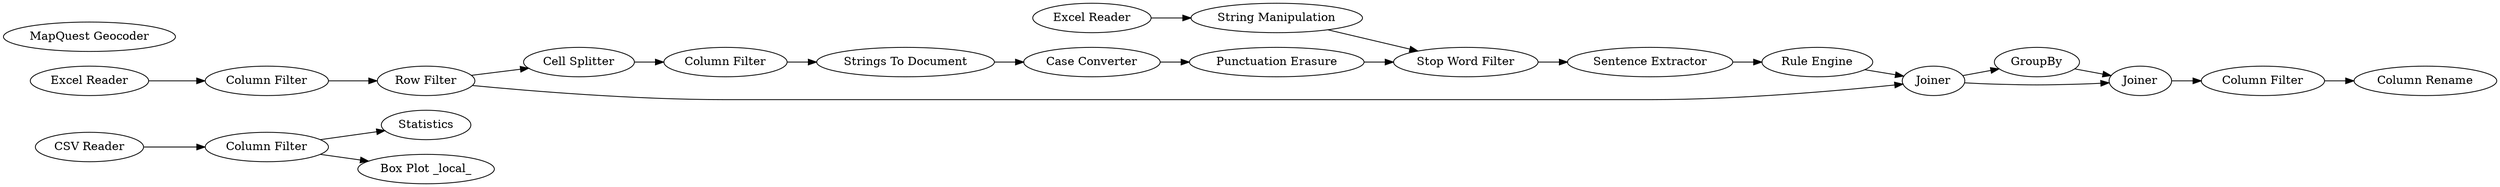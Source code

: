 digraph {
	1 [label="CSV Reader"]
	2 [label="Column Filter"]
	3 [label=Statistics]
	4 [label="Box Plot _local_"]
	7 [label="Excel Reader"]
	8 [label="Column Filter"]
	9 [label="Row Filter"]
	15 [label="Cell Splitter"]
	16 [label="Column Filter"]
	17 [label="Strings To Document"]
	18 [label="Case Converter"]
	19 [label="Punctuation Erasure"]
	20 [label="Stop Word Filter"]
	22 [label="String Manipulation"]
	23 [label="Sentence Extractor"]
	24 [label="Excel Reader"]
	25 [label="Rule Engine"]
	26 [label=GroupBy]
	29 [label=Joiner]
	30 [label=Joiner]
	31 [label="Column Filter"]
	32 [label="Column Rename"]
	33 [label="MapQuest Geocoder"]
	1 -> 2
	2 -> 3
	2 -> 4
	7 -> 8
	8 -> 9
	9 -> 15
	9 -> 29
	15 -> 16
	16 -> 17
	17 -> 18
	18 -> 19
	19 -> 20
	20 -> 23
	22 -> 20
	23 -> 25
	24 -> 22
	25 -> 29
	26 -> 30
	29 -> 30
	29 -> 26
	30 -> 31
	31 -> 32
	rankdir=LR
}
